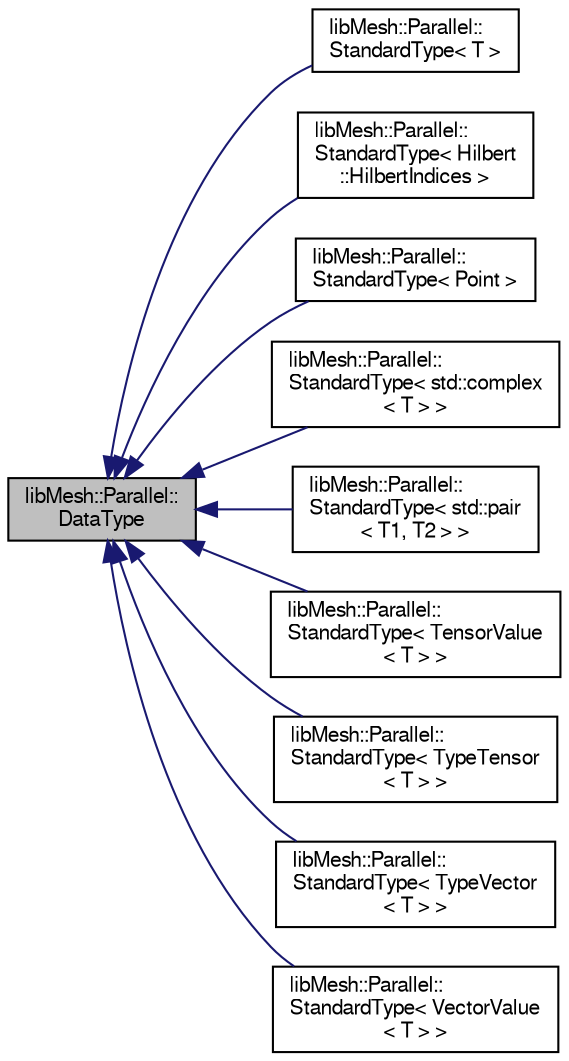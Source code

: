 digraph "libMesh::Parallel::DataType"
{
  edge [fontname="FreeSans",fontsize="10",labelfontname="FreeSans",labelfontsize="10"];
  node [fontname="FreeSans",fontsize="10",shape=record];
  rankdir="LR";
  Node1 [label="libMesh::Parallel::\lDataType",height=0.2,width=0.4,color="black", fillcolor="grey75", style="filled", fontcolor="black"];
  Node1 -> Node2 [dir="back",color="midnightblue",fontsize="10",style="solid",fontname="FreeSans"];
  Node2 [label="libMesh::Parallel::\lStandardType\< T \>",height=0.2,width=0.4,color="black", fillcolor="white", style="filled",URL="$classlibMesh_1_1Parallel_1_1StandardType.html"];
  Node1 -> Node3 [dir="back",color="midnightblue",fontsize="10",style="solid",fontname="FreeSans"];
  Node3 [label="libMesh::Parallel::\lStandardType\< Hilbert\l::HilbertIndices \>",height=0.2,width=0.4,color="black", fillcolor="white", style="filled",URL="$classlibMesh_1_1Parallel_1_1StandardType_3_01Hilbert_1_1HilbertIndices_01_4.html"];
  Node1 -> Node4 [dir="back",color="midnightblue",fontsize="10",style="solid",fontname="FreeSans"];
  Node4 [label="libMesh::Parallel::\lStandardType\< Point \>",height=0.2,width=0.4,color="black", fillcolor="white", style="filled",URL="$classlibMesh_1_1Parallel_1_1StandardType_3_01Point_01_4.html"];
  Node1 -> Node5 [dir="back",color="midnightblue",fontsize="10",style="solid",fontname="FreeSans"];
  Node5 [label="libMesh::Parallel::\lStandardType\< std::complex\l\< T \> \>",height=0.2,width=0.4,color="black", fillcolor="white", style="filled",URL="$classlibMesh_1_1Parallel_1_1StandardType_3_01std_1_1complex_3_01T_01_4_01_4.html"];
  Node1 -> Node6 [dir="back",color="midnightblue",fontsize="10",style="solid",fontname="FreeSans"];
  Node6 [label="libMesh::Parallel::\lStandardType\< std::pair\l\< T1, T2 \> \>",height=0.2,width=0.4,color="black", fillcolor="white", style="filled",URL="$classlibMesh_1_1Parallel_1_1StandardType_3_01std_1_1pair_3_01T1_00_01T2_01_4_01_4.html"];
  Node1 -> Node7 [dir="back",color="midnightblue",fontsize="10",style="solid",fontname="FreeSans"];
  Node7 [label="libMesh::Parallel::\lStandardType\< TensorValue\l\< T \> \>",height=0.2,width=0.4,color="black", fillcolor="white", style="filled",URL="$classlibMesh_1_1Parallel_1_1StandardType_3_01TensorValue_3_01T_01_4_01_4.html"];
  Node1 -> Node8 [dir="back",color="midnightblue",fontsize="10",style="solid",fontname="FreeSans"];
  Node8 [label="libMesh::Parallel::\lStandardType\< TypeTensor\l\< T \> \>",height=0.2,width=0.4,color="black", fillcolor="white", style="filled",URL="$classlibMesh_1_1Parallel_1_1StandardType_3_01TypeTensor_3_01T_01_4_01_4.html"];
  Node1 -> Node9 [dir="back",color="midnightblue",fontsize="10",style="solid",fontname="FreeSans"];
  Node9 [label="libMesh::Parallel::\lStandardType\< TypeVector\l\< T \> \>",height=0.2,width=0.4,color="black", fillcolor="white", style="filled",URL="$classlibMesh_1_1Parallel_1_1StandardType_3_01TypeVector_3_01T_01_4_01_4.html"];
  Node1 -> Node10 [dir="back",color="midnightblue",fontsize="10",style="solid",fontname="FreeSans"];
  Node10 [label="libMesh::Parallel::\lStandardType\< VectorValue\l\< T \> \>",height=0.2,width=0.4,color="black", fillcolor="white", style="filled",URL="$classlibMesh_1_1Parallel_1_1StandardType_3_01VectorValue_3_01T_01_4_01_4.html"];
}
